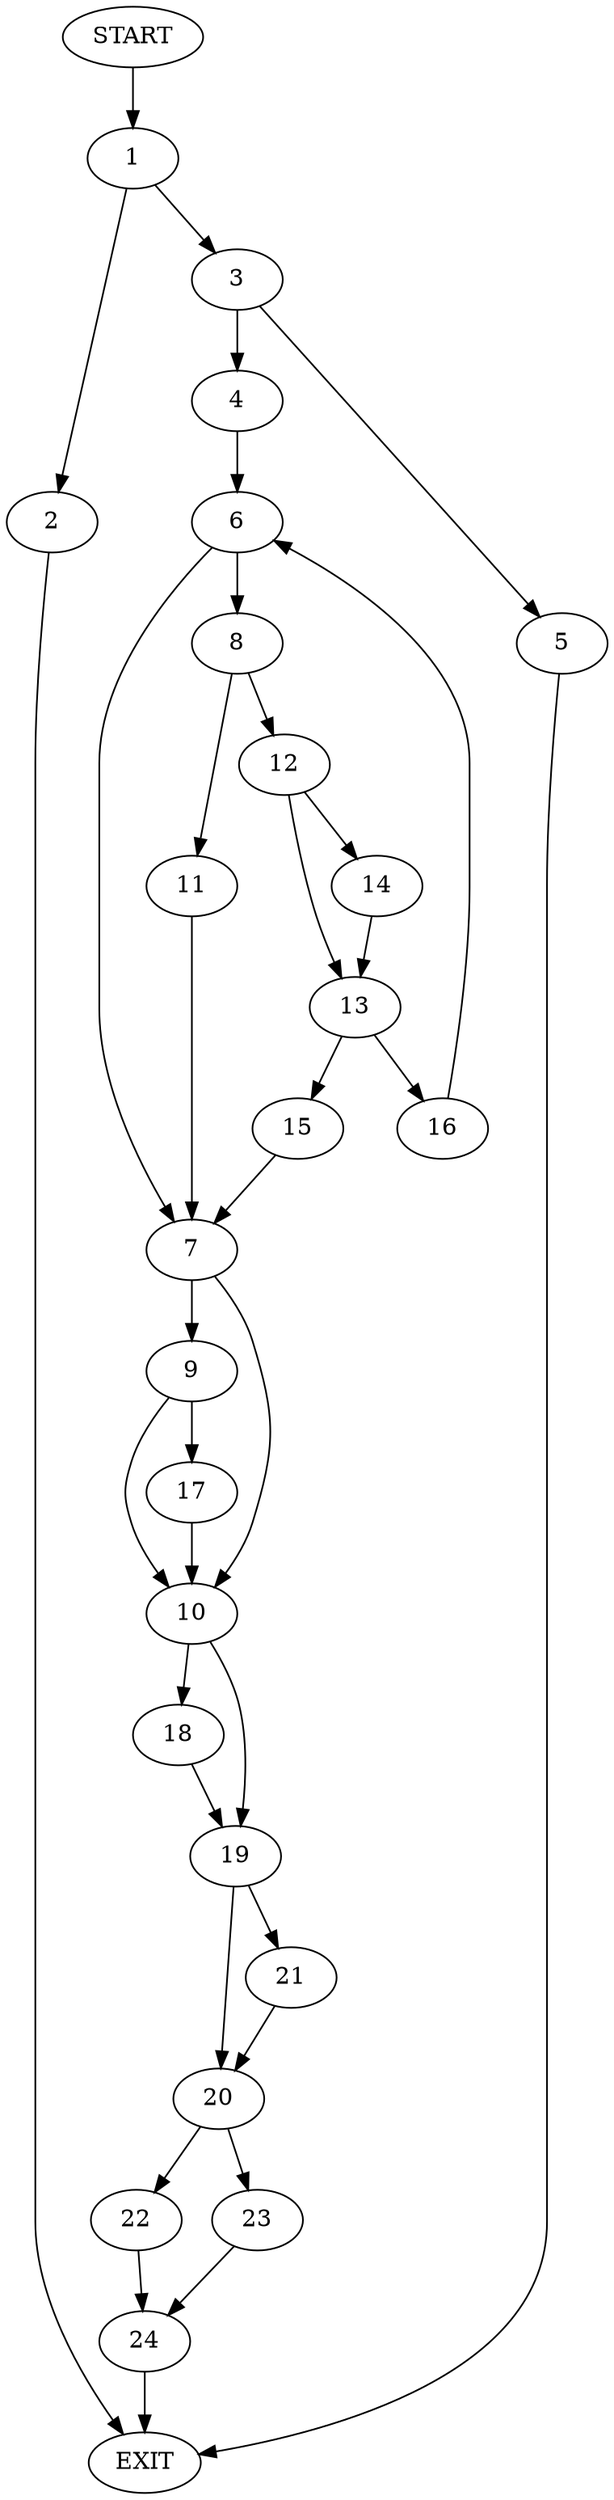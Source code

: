 digraph {
0 [label="START"]
25 [label="EXIT"]
0 -> 1
1 -> 2
1 -> 3
3 -> 4
3 -> 5
2 -> 25
5 -> 25
4 -> 6
6 -> 7
6 -> 8
7 -> 9
7 -> 10
8 -> 11
8 -> 12
12 -> 13
12 -> 14
11 -> 7
14 -> 13
13 -> 15
13 -> 16
15 -> 7
16 -> 6
9 -> 10
9 -> 17
10 -> 18
10 -> 19
17 -> 10
19 -> 20
19 -> 21
18 -> 19
20 -> 22
20 -> 23
21 -> 20
23 -> 24
22 -> 24
24 -> 25
}
